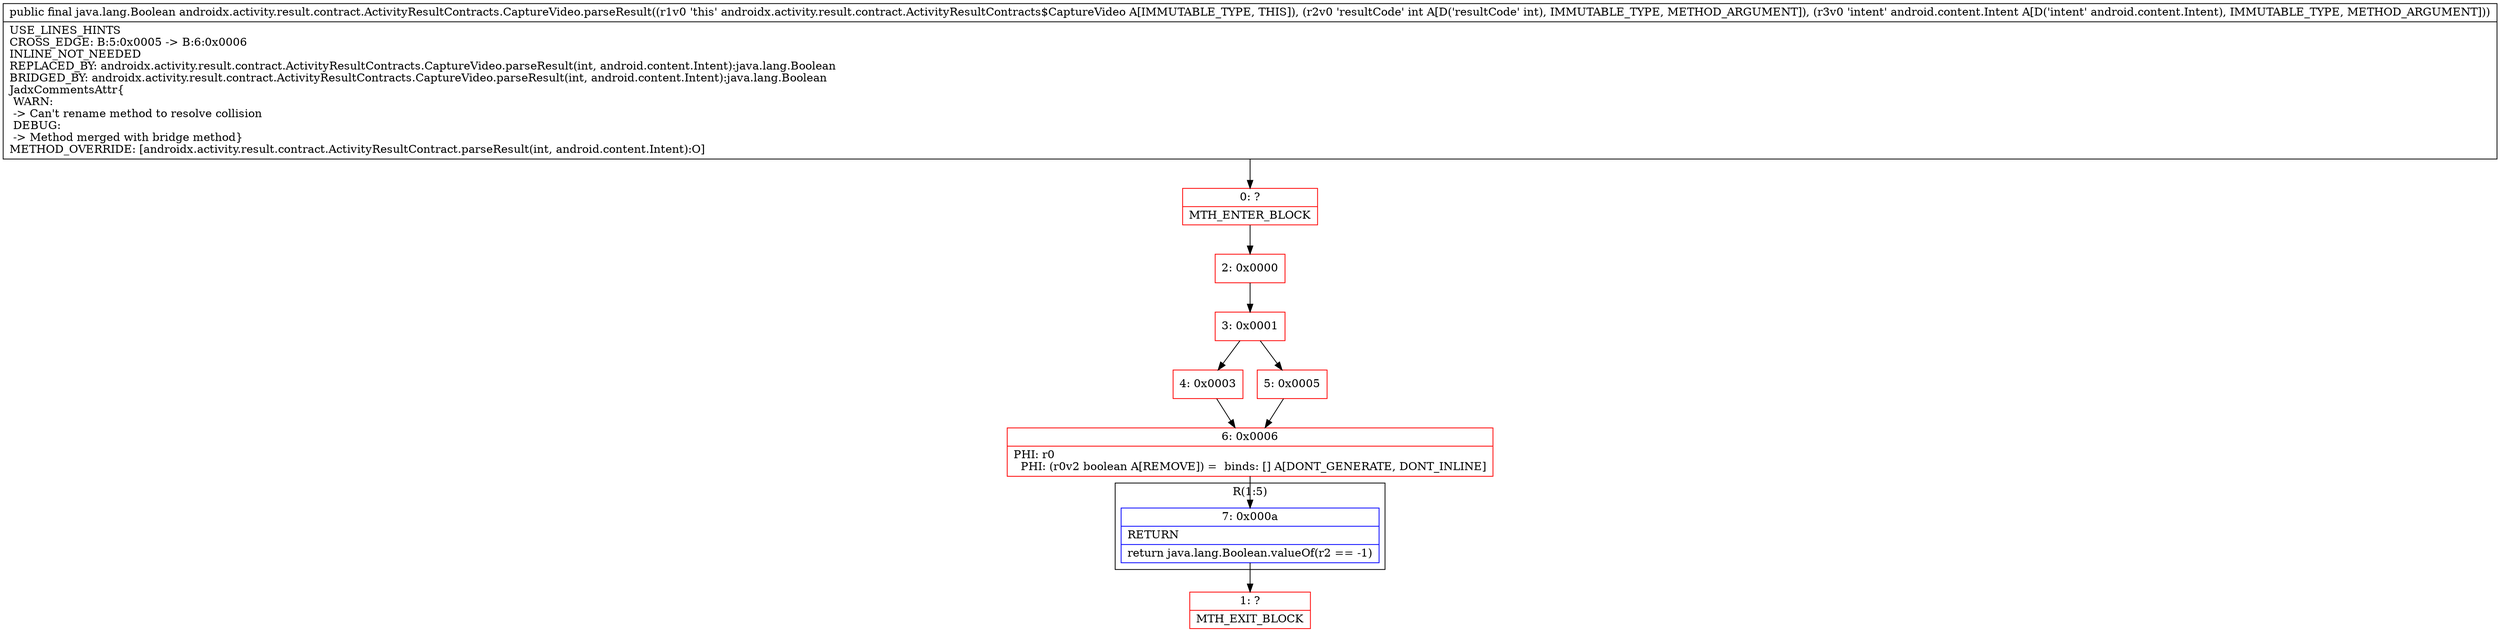 digraph "CFG forandroidx.activity.result.contract.ActivityResultContracts.CaptureVideo.parseResult(ILandroid\/content\/Intent;)Ljava\/lang\/Boolean;" {
subgraph cluster_Region_383681394 {
label = "R(1:5)";
node [shape=record,color=blue];
Node_7 [shape=record,label="{7\:\ 0x000a|RETURN\l|return java.lang.Boolean.valueOf(r2 == \-1)\l}"];
}
Node_0 [shape=record,color=red,label="{0\:\ ?|MTH_ENTER_BLOCK\l}"];
Node_2 [shape=record,color=red,label="{2\:\ 0x0000}"];
Node_3 [shape=record,color=red,label="{3\:\ 0x0001}"];
Node_4 [shape=record,color=red,label="{4\:\ 0x0003}"];
Node_6 [shape=record,color=red,label="{6\:\ 0x0006|PHI: r0 \l  PHI: (r0v2 boolean A[REMOVE]) =  binds: [] A[DONT_GENERATE, DONT_INLINE]\l}"];
Node_1 [shape=record,color=red,label="{1\:\ ?|MTH_EXIT_BLOCK\l}"];
Node_5 [shape=record,color=red,label="{5\:\ 0x0005}"];
MethodNode[shape=record,label="{public final java.lang.Boolean androidx.activity.result.contract.ActivityResultContracts.CaptureVideo.parseResult((r1v0 'this' androidx.activity.result.contract.ActivityResultContracts$CaptureVideo A[IMMUTABLE_TYPE, THIS]), (r2v0 'resultCode' int A[D('resultCode' int), IMMUTABLE_TYPE, METHOD_ARGUMENT]), (r3v0 'intent' android.content.Intent A[D('intent' android.content.Intent), IMMUTABLE_TYPE, METHOD_ARGUMENT]))  | USE_LINES_HINTS\lCROSS_EDGE: B:5:0x0005 \-\> B:6:0x0006\lINLINE_NOT_NEEDED\lREPLACED_BY: androidx.activity.result.contract.ActivityResultContracts.CaptureVideo.parseResult(int, android.content.Intent):java.lang.Boolean\lBRIDGED_BY: androidx.activity.result.contract.ActivityResultContracts.CaptureVideo.parseResult(int, android.content.Intent):java.lang.Boolean\lJadxCommentsAttr\{\l WARN: \l \-\> Can't rename method to resolve collision\l DEBUG: \l \-\> Method merged with bridge method\}\lMETHOD_OVERRIDE: [androidx.activity.result.contract.ActivityResultContract.parseResult(int, android.content.Intent):O]\l}"];
MethodNode -> Node_0;Node_7 -> Node_1;
Node_0 -> Node_2;
Node_2 -> Node_3;
Node_3 -> Node_4;
Node_3 -> Node_5;
Node_4 -> Node_6;
Node_6 -> Node_7;
Node_5 -> Node_6;
}

